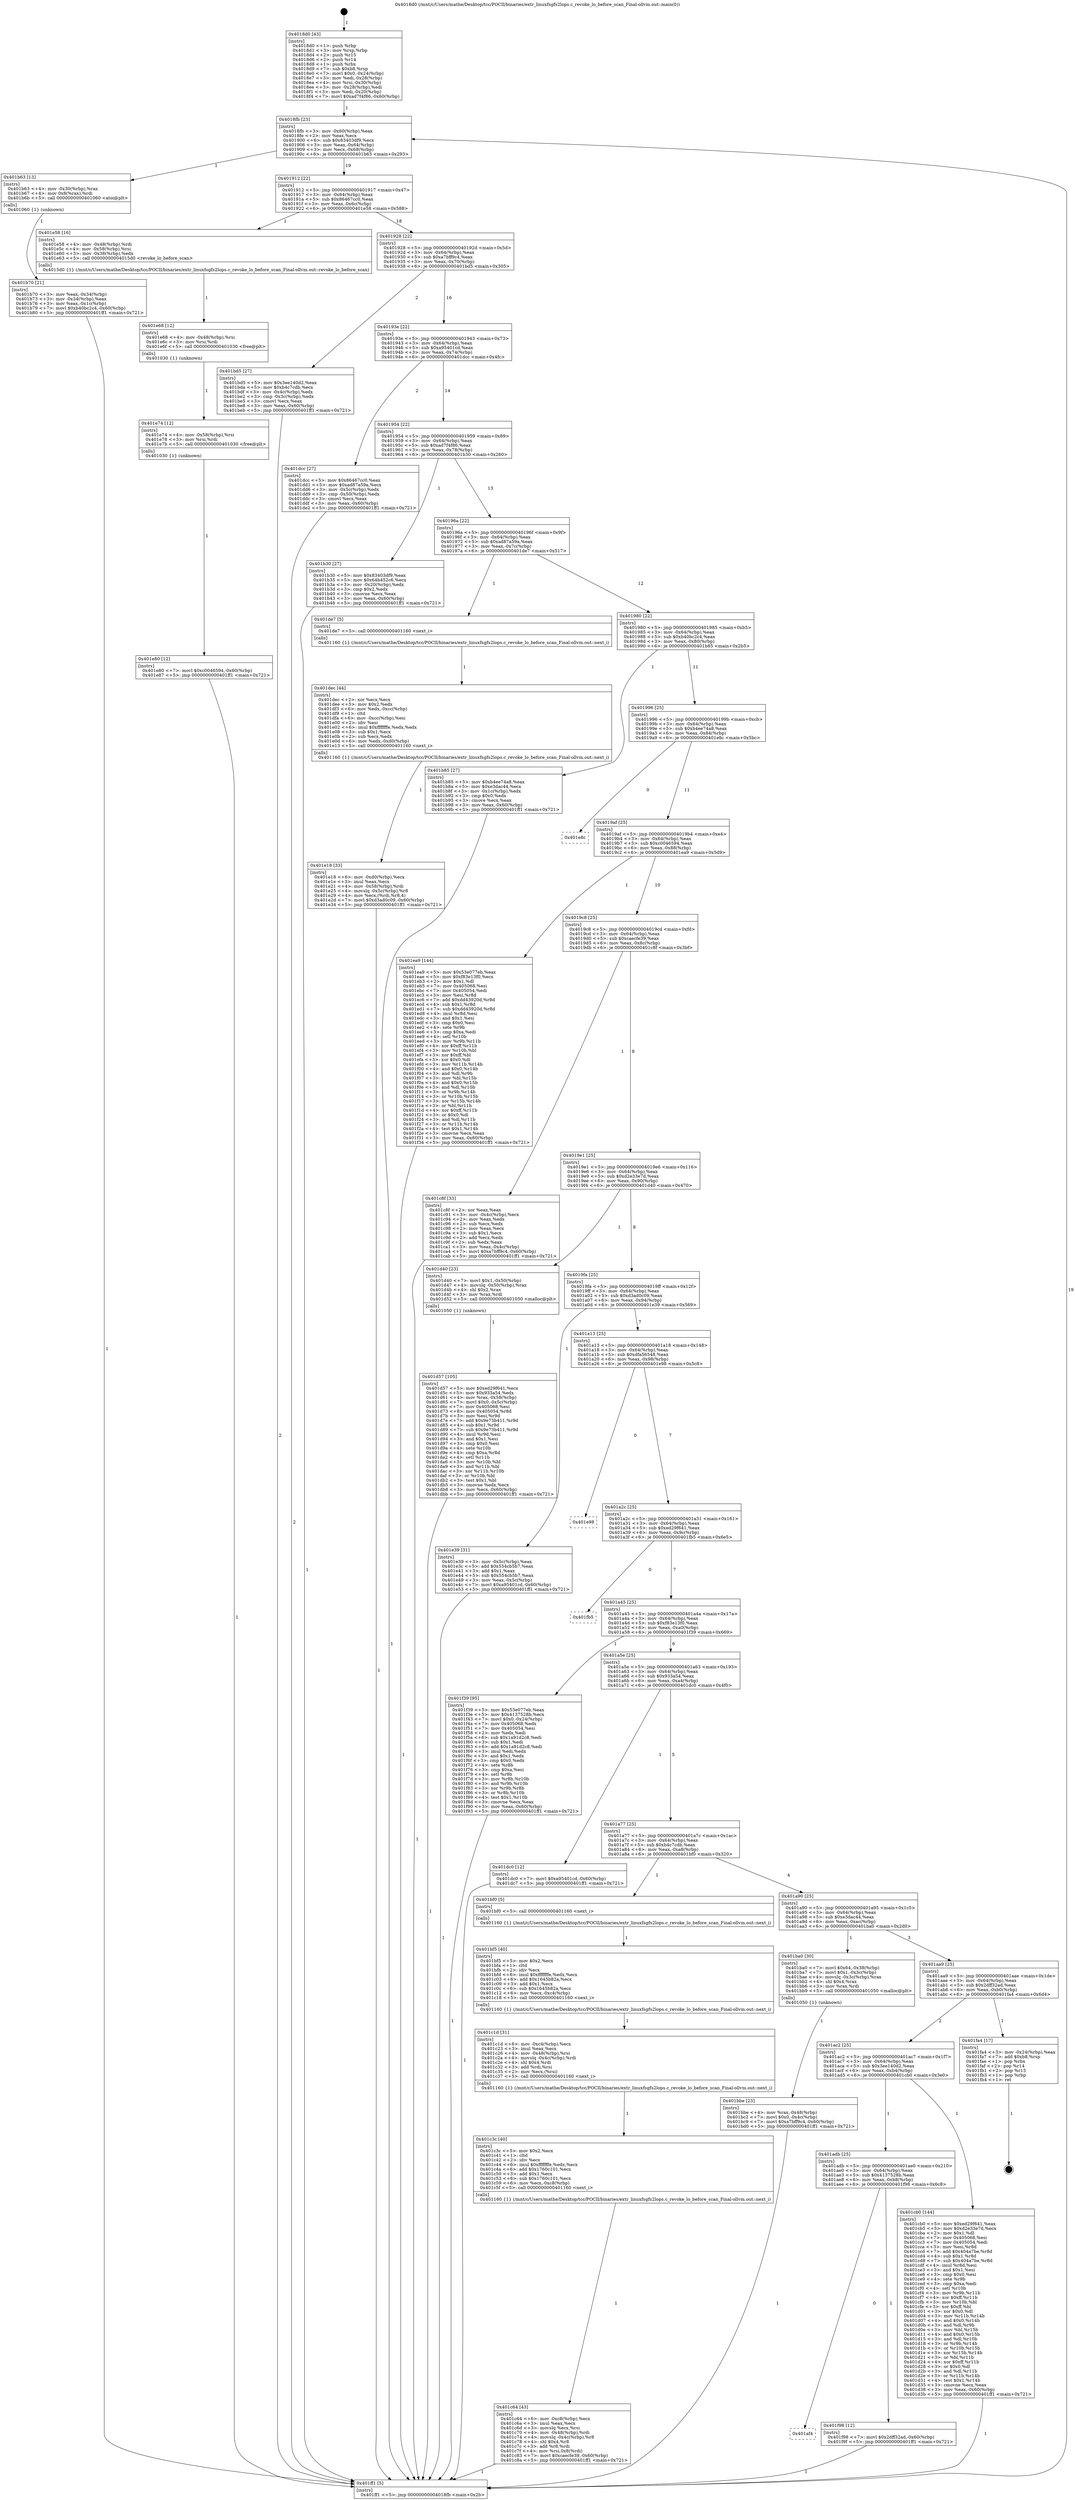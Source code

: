 digraph "0x4018d0" {
  label = "0x4018d0 (/mnt/c/Users/mathe/Desktop/tcc/POCII/binaries/extr_linuxfsgfs2lops.c_revoke_lo_before_scan_Final-ollvm.out::main(0))"
  labelloc = "t"
  node[shape=record]

  Entry [label="",width=0.3,height=0.3,shape=circle,fillcolor=black,style=filled]
  "0x4018fb" [label="{
     0x4018fb [23]\l
     | [instrs]\l
     &nbsp;&nbsp;0x4018fb \<+3\>: mov -0x60(%rbp),%eax\l
     &nbsp;&nbsp;0x4018fe \<+2\>: mov %eax,%ecx\l
     &nbsp;&nbsp;0x401900 \<+6\>: sub $0x83403df9,%ecx\l
     &nbsp;&nbsp;0x401906 \<+3\>: mov %eax,-0x64(%rbp)\l
     &nbsp;&nbsp;0x401909 \<+3\>: mov %ecx,-0x68(%rbp)\l
     &nbsp;&nbsp;0x40190c \<+6\>: je 0000000000401b63 \<main+0x293\>\l
  }"]
  "0x401b63" [label="{
     0x401b63 [13]\l
     | [instrs]\l
     &nbsp;&nbsp;0x401b63 \<+4\>: mov -0x30(%rbp),%rax\l
     &nbsp;&nbsp;0x401b67 \<+4\>: mov 0x8(%rax),%rdi\l
     &nbsp;&nbsp;0x401b6b \<+5\>: call 0000000000401060 \<atoi@plt\>\l
     | [calls]\l
     &nbsp;&nbsp;0x401060 \{1\} (unknown)\l
  }"]
  "0x401912" [label="{
     0x401912 [22]\l
     | [instrs]\l
     &nbsp;&nbsp;0x401912 \<+5\>: jmp 0000000000401917 \<main+0x47\>\l
     &nbsp;&nbsp;0x401917 \<+3\>: mov -0x64(%rbp),%eax\l
     &nbsp;&nbsp;0x40191a \<+5\>: sub $0x86467cc0,%eax\l
     &nbsp;&nbsp;0x40191f \<+3\>: mov %eax,-0x6c(%rbp)\l
     &nbsp;&nbsp;0x401922 \<+6\>: je 0000000000401e58 \<main+0x588\>\l
  }"]
  Exit [label="",width=0.3,height=0.3,shape=circle,fillcolor=black,style=filled,peripheries=2]
  "0x401e58" [label="{
     0x401e58 [16]\l
     | [instrs]\l
     &nbsp;&nbsp;0x401e58 \<+4\>: mov -0x48(%rbp),%rdi\l
     &nbsp;&nbsp;0x401e5c \<+4\>: mov -0x58(%rbp),%rsi\l
     &nbsp;&nbsp;0x401e60 \<+3\>: mov -0x38(%rbp),%edx\l
     &nbsp;&nbsp;0x401e63 \<+5\>: call 00000000004015d0 \<revoke_lo_before_scan\>\l
     | [calls]\l
     &nbsp;&nbsp;0x4015d0 \{1\} (/mnt/c/Users/mathe/Desktop/tcc/POCII/binaries/extr_linuxfsgfs2lops.c_revoke_lo_before_scan_Final-ollvm.out::revoke_lo_before_scan)\l
  }"]
  "0x401928" [label="{
     0x401928 [22]\l
     | [instrs]\l
     &nbsp;&nbsp;0x401928 \<+5\>: jmp 000000000040192d \<main+0x5d\>\l
     &nbsp;&nbsp;0x40192d \<+3\>: mov -0x64(%rbp),%eax\l
     &nbsp;&nbsp;0x401930 \<+5\>: sub $0xa7bff9c4,%eax\l
     &nbsp;&nbsp;0x401935 \<+3\>: mov %eax,-0x70(%rbp)\l
     &nbsp;&nbsp;0x401938 \<+6\>: je 0000000000401bd5 \<main+0x305\>\l
  }"]
  "0x401af4" [label="{
     0x401af4\l
  }", style=dashed]
  "0x401bd5" [label="{
     0x401bd5 [27]\l
     | [instrs]\l
     &nbsp;&nbsp;0x401bd5 \<+5\>: mov $0x3ee140d2,%eax\l
     &nbsp;&nbsp;0x401bda \<+5\>: mov $0xb4c7cdb,%ecx\l
     &nbsp;&nbsp;0x401bdf \<+3\>: mov -0x4c(%rbp),%edx\l
     &nbsp;&nbsp;0x401be2 \<+3\>: cmp -0x3c(%rbp),%edx\l
     &nbsp;&nbsp;0x401be5 \<+3\>: cmovl %ecx,%eax\l
     &nbsp;&nbsp;0x401be8 \<+3\>: mov %eax,-0x60(%rbp)\l
     &nbsp;&nbsp;0x401beb \<+5\>: jmp 0000000000401ff1 \<main+0x721\>\l
  }"]
  "0x40193e" [label="{
     0x40193e [22]\l
     | [instrs]\l
     &nbsp;&nbsp;0x40193e \<+5\>: jmp 0000000000401943 \<main+0x73\>\l
     &nbsp;&nbsp;0x401943 \<+3\>: mov -0x64(%rbp),%eax\l
     &nbsp;&nbsp;0x401946 \<+5\>: sub $0xa95401cd,%eax\l
     &nbsp;&nbsp;0x40194b \<+3\>: mov %eax,-0x74(%rbp)\l
     &nbsp;&nbsp;0x40194e \<+6\>: je 0000000000401dcc \<main+0x4fc\>\l
  }"]
  "0x401f98" [label="{
     0x401f98 [12]\l
     | [instrs]\l
     &nbsp;&nbsp;0x401f98 \<+7\>: movl $0x2dff32ad,-0x60(%rbp)\l
     &nbsp;&nbsp;0x401f9f \<+5\>: jmp 0000000000401ff1 \<main+0x721\>\l
  }"]
  "0x401dcc" [label="{
     0x401dcc [27]\l
     | [instrs]\l
     &nbsp;&nbsp;0x401dcc \<+5\>: mov $0x86467cc0,%eax\l
     &nbsp;&nbsp;0x401dd1 \<+5\>: mov $0xad87a59a,%ecx\l
     &nbsp;&nbsp;0x401dd6 \<+3\>: mov -0x5c(%rbp),%edx\l
     &nbsp;&nbsp;0x401dd9 \<+3\>: cmp -0x50(%rbp),%edx\l
     &nbsp;&nbsp;0x401ddc \<+3\>: cmovl %ecx,%eax\l
     &nbsp;&nbsp;0x401ddf \<+3\>: mov %eax,-0x60(%rbp)\l
     &nbsp;&nbsp;0x401de2 \<+5\>: jmp 0000000000401ff1 \<main+0x721\>\l
  }"]
  "0x401954" [label="{
     0x401954 [22]\l
     | [instrs]\l
     &nbsp;&nbsp;0x401954 \<+5\>: jmp 0000000000401959 \<main+0x89\>\l
     &nbsp;&nbsp;0x401959 \<+3\>: mov -0x64(%rbp),%eax\l
     &nbsp;&nbsp;0x40195c \<+5\>: sub $0xad7f4f86,%eax\l
     &nbsp;&nbsp;0x401961 \<+3\>: mov %eax,-0x78(%rbp)\l
     &nbsp;&nbsp;0x401964 \<+6\>: je 0000000000401b30 \<main+0x260\>\l
  }"]
  "0x401e80" [label="{
     0x401e80 [12]\l
     | [instrs]\l
     &nbsp;&nbsp;0x401e80 \<+7\>: movl $0xc0046594,-0x60(%rbp)\l
     &nbsp;&nbsp;0x401e87 \<+5\>: jmp 0000000000401ff1 \<main+0x721\>\l
  }"]
  "0x401b30" [label="{
     0x401b30 [27]\l
     | [instrs]\l
     &nbsp;&nbsp;0x401b30 \<+5\>: mov $0x83403df9,%eax\l
     &nbsp;&nbsp;0x401b35 \<+5\>: mov $0x64b452c6,%ecx\l
     &nbsp;&nbsp;0x401b3a \<+3\>: mov -0x20(%rbp),%edx\l
     &nbsp;&nbsp;0x401b3d \<+3\>: cmp $0x2,%edx\l
     &nbsp;&nbsp;0x401b40 \<+3\>: cmovne %ecx,%eax\l
     &nbsp;&nbsp;0x401b43 \<+3\>: mov %eax,-0x60(%rbp)\l
     &nbsp;&nbsp;0x401b46 \<+5\>: jmp 0000000000401ff1 \<main+0x721\>\l
  }"]
  "0x40196a" [label="{
     0x40196a [22]\l
     | [instrs]\l
     &nbsp;&nbsp;0x40196a \<+5\>: jmp 000000000040196f \<main+0x9f\>\l
     &nbsp;&nbsp;0x40196f \<+3\>: mov -0x64(%rbp),%eax\l
     &nbsp;&nbsp;0x401972 \<+5\>: sub $0xad87a59a,%eax\l
     &nbsp;&nbsp;0x401977 \<+3\>: mov %eax,-0x7c(%rbp)\l
     &nbsp;&nbsp;0x40197a \<+6\>: je 0000000000401de7 \<main+0x517\>\l
  }"]
  "0x401ff1" [label="{
     0x401ff1 [5]\l
     | [instrs]\l
     &nbsp;&nbsp;0x401ff1 \<+5\>: jmp 00000000004018fb \<main+0x2b\>\l
  }"]
  "0x4018d0" [label="{
     0x4018d0 [43]\l
     | [instrs]\l
     &nbsp;&nbsp;0x4018d0 \<+1\>: push %rbp\l
     &nbsp;&nbsp;0x4018d1 \<+3\>: mov %rsp,%rbp\l
     &nbsp;&nbsp;0x4018d4 \<+2\>: push %r15\l
     &nbsp;&nbsp;0x4018d6 \<+2\>: push %r14\l
     &nbsp;&nbsp;0x4018d8 \<+1\>: push %rbx\l
     &nbsp;&nbsp;0x4018d9 \<+7\>: sub $0xb8,%rsp\l
     &nbsp;&nbsp;0x4018e0 \<+7\>: movl $0x0,-0x24(%rbp)\l
     &nbsp;&nbsp;0x4018e7 \<+3\>: mov %edi,-0x28(%rbp)\l
     &nbsp;&nbsp;0x4018ea \<+4\>: mov %rsi,-0x30(%rbp)\l
     &nbsp;&nbsp;0x4018ee \<+3\>: mov -0x28(%rbp),%edi\l
     &nbsp;&nbsp;0x4018f1 \<+3\>: mov %edi,-0x20(%rbp)\l
     &nbsp;&nbsp;0x4018f4 \<+7\>: movl $0xad7f4f86,-0x60(%rbp)\l
  }"]
  "0x401b70" [label="{
     0x401b70 [21]\l
     | [instrs]\l
     &nbsp;&nbsp;0x401b70 \<+3\>: mov %eax,-0x34(%rbp)\l
     &nbsp;&nbsp;0x401b73 \<+3\>: mov -0x34(%rbp),%eax\l
     &nbsp;&nbsp;0x401b76 \<+3\>: mov %eax,-0x1c(%rbp)\l
     &nbsp;&nbsp;0x401b79 \<+7\>: movl $0xb40bc2c4,-0x60(%rbp)\l
     &nbsp;&nbsp;0x401b80 \<+5\>: jmp 0000000000401ff1 \<main+0x721\>\l
  }"]
  "0x401e74" [label="{
     0x401e74 [12]\l
     | [instrs]\l
     &nbsp;&nbsp;0x401e74 \<+4\>: mov -0x58(%rbp),%rsi\l
     &nbsp;&nbsp;0x401e78 \<+3\>: mov %rsi,%rdi\l
     &nbsp;&nbsp;0x401e7b \<+5\>: call 0000000000401030 \<free@plt\>\l
     | [calls]\l
     &nbsp;&nbsp;0x401030 \{1\} (unknown)\l
  }"]
  "0x401de7" [label="{
     0x401de7 [5]\l
     | [instrs]\l
     &nbsp;&nbsp;0x401de7 \<+5\>: call 0000000000401160 \<next_i\>\l
     | [calls]\l
     &nbsp;&nbsp;0x401160 \{1\} (/mnt/c/Users/mathe/Desktop/tcc/POCII/binaries/extr_linuxfsgfs2lops.c_revoke_lo_before_scan_Final-ollvm.out::next_i)\l
  }"]
  "0x401980" [label="{
     0x401980 [22]\l
     | [instrs]\l
     &nbsp;&nbsp;0x401980 \<+5\>: jmp 0000000000401985 \<main+0xb5\>\l
     &nbsp;&nbsp;0x401985 \<+3\>: mov -0x64(%rbp),%eax\l
     &nbsp;&nbsp;0x401988 \<+5\>: sub $0xb40bc2c4,%eax\l
     &nbsp;&nbsp;0x40198d \<+3\>: mov %eax,-0x80(%rbp)\l
     &nbsp;&nbsp;0x401990 \<+6\>: je 0000000000401b85 \<main+0x2b5\>\l
  }"]
  "0x401e68" [label="{
     0x401e68 [12]\l
     | [instrs]\l
     &nbsp;&nbsp;0x401e68 \<+4\>: mov -0x48(%rbp),%rsi\l
     &nbsp;&nbsp;0x401e6c \<+3\>: mov %rsi,%rdi\l
     &nbsp;&nbsp;0x401e6f \<+5\>: call 0000000000401030 \<free@plt\>\l
     | [calls]\l
     &nbsp;&nbsp;0x401030 \{1\} (unknown)\l
  }"]
  "0x401b85" [label="{
     0x401b85 [27]\l
     | [instrs]\l
     &nbsp;&nbsp;0x401b85 \<+5\>: mov $0xb4ee74a8,%eax\l
     &nbsp;&nbsp;0x401b8a \<+5\>: mov $0xe3dac44,%ecx\l
     &nbsp;&nbsp;0x401b8f \<+3\>: mov -0x1c(%rbp),%edx\l
     &nbsp;&nbsp;0x401b92 \<+3\>: cmp $0x0,%edx\l
     &nbsp;&nbsp;0x401b95 \<+3\>: cmove %ecx,%eax\l
     &nbsp;&nbsp;0x401b98 \<+3\>: mov %eax,-0x60(%rbp)\l
     &nbsp;&nbsp;0x401b9b \<+5\>: jmp 0000000000401ff1 \<main+0x721\>\l
  }"]
  "0x401996" [label="{
     0x401996 [25]\l
     | [instrs]\l
     &nbsp;&nbsp;0x401996 \<+5\>: jmp 000000000040199b \<main+0xcb\>\l
     &nbsp;&nbsp;0x40199b \<+3\>: mov -0x64(%rbp),%eax\l
     &nbsp;&nbsp;0x40199e \<+5\>: sub $0xb4ee74a8,%eax\l
     &nbsp;&nbsp;0x4019a3 \<+6\>: mov %eax,-0x84(%rbp)\l
     &nbsp;&nbsp;0x4019a9 \<+6\>: je 0000000000401e8c \<main+0x5bc\>\l
  }"]
  "0x401e18" [label="{
     0x401e18 [33]\l
     | [instrs]\l
     &nbsp;&nbsp;0x401e18 \<+6\>: mov -0xd0(%rbp),%ecx\l
     &nbsp;&nbsp;0x401e1e \<+3\>: imul %eax,%ecx\l
     &nbsp;&nbsp;0x401e21 \<+4\>: mov -0x58(%rbp),%rdi\l
     &nbsp;&nbsp;0x401e25 \<+4\>: movslq -0x5c(%rbp),%r8\l
     &nbsp;&nbsp;0x401e29 \<+4\>: mov %ecx,(%rdi,%r8,4)\l
     &nbsp;&nbsp;0x401e2d \<+7\>: movl $0xd3ad0c09,-0x60(%rbp)\l
     &nbsp;&nbsp;0x401e34 \<+5\>: jmp 0000000000401ff1 \<main+0x721\>\l
  }"]
  "0x401e8c" [label="{
     0x401e8c\l
  }", style=dashed]
  "0x4019af" [label="{
     0x4019af [25]\l
     | [instrs]\l
     &nbsp;&nbsp;0x4019af \<+5\>: jmp 00000000004019b4 \<main+0xe4\>\l
     &nbsp;&nbsp;0x4019b4 \<+3\>: mov -0x64(%rbp),%eax\l
     &nbsp;&nbsp;0x4019b7 \<+5\>: sub $0xc0046594,%eax\l
     &nbsp;&nbsp;0x4019bc \<+6\>: mov %eax,-0x88(%rbp)\l
     &nbsp;&nbsp;0x4019c2 \<+6\>: je 0000000000401ea9 \<main+0x5d9\>\l
  }"]
  "0x401dec" [label="{
     0x401dec [44]\l
     | [instrs]\l
     &nbsp;&nbsp;0x401dec \<+2\>: xor %ecx,%ecx\l
     &nbsp;&nbsp;0x401dee \<+5\>: mov $0x2,%edx\l
     &nbsp;&nbsp;0x401df3 \<+6\>: mov %edx,-0xcc(%rbp)\l
     &nbsp;&nbsp;0x401df9 \<+1\>: cltd\l
     &nbsp;&nbsp;0x401dfa \<+6\>: mov -0xcc(%rbp),%esi\l
     &nbsp;&nbsp;0x401e00 \<+2\>: idiv %esi\l
     &nbsp;&nbsp;0x401e02 \<+6\>: imul $0xfffffffe,%edx,%edx\l
     &nbsp;&nbsp;0x401e08 \<+3\>: sub $0x1,%ecx\l
     &nbsp;&nbsp;0x401e0b \<+2\>: sub %ecx,%edx\l
     &nbsp;&nbsp;0x401e0d \<+6\>: mov %edx,-0xd0(%rbp)\l
     &nbsp;&nbsp;0x401e13 \<+5\>: call 0000000000401160 \<next_i\>\l
     | [calls]\l
     &nbsp;&nbsp;0x401160 \{1\} (/mnt/c/Users/mathe/Desktop/tcc/POCII/binaries/extr_linuxfsgfs2lops.c_revoke_lo_before_scan_Final-ollvm.out::next_i)\l
  }"]
  "0x401ea9" [label="{
     0x401ea9 [144]\l
     | [instrs]\l
     &nbsp;&nbsp;0x401ea9 \<+5\>: mov $0x53e077eb,%eax\l
     &nbsp;&nbsp;0x401eae \<+5\>: mov $0xf83e13f0,%ecx\l
     &nbsp;&nbsp;0x401eb3 \<+2\>: mov $0x1,%dl\l
     &nbsp;&nbsp;0x401eb5 \<+7\>: mov 0x405068,%esi\l
     &nbsp;&nbsp;0x401ebc \<+7\>: mov 0x405054,%edi\l
     &nbsp;&nbsp;0x401ec3 \<+3\>: mov %esi,%r8d\l
     &nbsp;&nbsp;0x401ec6 \<+7\>: add $0xdd43920d,%r8d\l
     &nbsp;&nbsp;0x401ecd \<+4\>: sub $0x1,%r8d\l
     &nbsp;&nbsp;0x401ed1 \<+7\>: sub $0xdd43920d,%r8d\l
     &nbsp;&nbsp;0x401ed8 \<+4\>: imul %r8d,%esi\l
     &nbsp;&nbsp;0x401edc \<+3\>: and $0x1,%esi\l
     &nbsp;&nbsp;0x401edf \<+3\>: cmp $0x0,%esi\l
     &nbsp;&nbsp;0x401ee2 \<+4\>: sete %r9b\l
     &nbsp;&nbsp;0x401ee6 \<+3\>: cmp $0xa,%edi\l
     &nbsp;&nbsp;0x401ee9 \<+4\>: setl %r10b\l
     &nbsp;&nbsp;0x401eed \<+3\>: mov %r9b,%r11b\l
     &nbsp;&nbsp;0x401ef0 \<+4\>: xor $0xff,%r11b\l
     &nbsp;&nbsp;0x401ef4 \<+3\>: mov %r10b,%bl\l
     &nbsp;&nbsp;0x401ef7 \<+3\>: xor $0xff,%bl\l
     &nbsp;&nbsp;0x401efa \<+3\>: xor $0x0,%dl\l
     &nbsp;&nbsp;0x401efd \<+3\>: mov %r11b,%r14b\l
     &nbsp;&nbsp;0x401f00 \<+4\>: and $0x0,%r14b\l
     &nbsp;&nbsp;0x401f04 \<+3\>: and %dl,%r9b\l
     &nbsp;&nbsp;0x401f07 \<+3\>: mov %bl,%r15b\l
     &nbsp;&nbsp;0x401f0a \<+4\>: and $0x0,%r15b\l
     &nbsp;&nbsp;0x401f0e \<+3\>: and %dl,%r10b\l
     &nbsp;&nbsp;0x401f11 \<+3\>: or %r9b,%r14b\l
     &nbsp;&nbsp;0x401f14 \<+3\>: or %r10b,%r15b\l
     &nbsp;&nbsp;0x401f17 \<+3\>: xor %r15b,%r14b\l
     &nbsp;&nbsp;0x401f1a \<+3\>: or %bl,%r11b\l
     &nbsp;&nbsp;0x401f1d \<+4\>: xor $0xff,%r11b\l
     &nbsp;&nbsp;0x401f21 \<+3\>: or $0x0,%dl\l
     &nbsp;&nbsp;0x401f24 \<+3\>: and %dl,%r11b\l
     &nbsp;&nbsp;0x401f27 \<+3\>: or %r11b,%r14b\l
     &nbsp;&nbsp;0x401f2a \<+4\>: test $0x1,%r14b\l
     &nbsp;&nbsp;0x401f2e \<+3\>: cmovne %ecx,%eax\l
     &nbsp;&nbsp;0x401f31 \<+3\>: mov %eax,-0x60(%rbp)\l
     &nbsp;&nbsp;0x401f34 \<+5\>: jmp 0000000000401ff1 \<main+0x721\>\l
  }"]
  "0x4019c8" [label="{
     0x4019c8 [25]\l
     | [instrs]\l
     &nbsp;&nbsp;0x4019c8 \<+5\>: jmp 00000000004019cd \<main+0xfd\>\l
     &nbsp;&nbsp;0x4019cd \<+3\>: mov -0x64(%rbp),%eax\l
     &nbsp;&nbsp;0x4019d0 \<+5\>: sub $0xcaecfe39,%eax\l
     &nbsp;&nbsp;0x4019d5 \<+6\>: mov %eax,-0x8c(%rbp)\l
     &nbsp;&nbsp;0x4019db \<+6\>: je 0000000000401c8f \<main+0x3bf\>\l
  }"]
  "0x401d57" [label="{
     0x401d57 [105]\l
     | [instrs]\l
     &nbsp;&nbsp;0x401d57 \<+5\>: mov $0xed29f641,%ecx\l
     &nbsp;&nbsp;0x401d5c \<+5\>: mov $0x933a54,%edx\l
     &nbsp;&nbsp;0x401d61 \<+4\>: mov %rax,-0x58(%rbp)\l
     &nbsp;&nbsp;0x401d65 \<+7\>: movl $0x0,-0x5c(%rbp)\l
     &nbsp;&nbsp;0x401d6c \<+7\>: mov 0x405068,%esi\l
     &nbsp;&nbsp;0x401d73 \<+8\>: mov 0x405054,%r8d\l
     &nbsp;&nbsp;0x401d7b \<+3\>: mov %esi,%r9d\l
     &nbsp;&nbsp;0x401d7e \<+7\>: add $0x9e73b411,%r9d\l
     &nbsp;&nbsp;0x401d85 \<+4\>: sub $0x1,%r9d\l
     &nbsp;&nbsp;0x401d89 \<+7\>: sub $0x9e73b411,%r9d\l
     &nbsp;&nbsp;0x401d90 \<+4\>: imul %r9d,%esi\l
     &nbsp;&nbsp;0x401d94 \<+3\>: and $0x1,%esi\l
     &nbsp;&nbsp;0x401d97 \<+3\>: cmp $0x0,%esi\l
     &nbsp;&nbsp;0x401d9a \<+4\>: sete %r10b\l
     &nbsp;&nbsp;0x401d9e \<+4\>: cmp $0xa,%r8d\l
     &nbsp;&nbsp;0x401da2 \<+4\>: setl %r11b\l
     &nbsp;&nbsp;0x401da6 \<+3\>: mov %r10b,%bl\l
     &nbsp;&nbsp;0x401da9 \<+3\>: and %r11b,%bl\l
     &nbsp;&nbsp;0x401dac \<+3\>: xor %r11b,%r10b\l
     &nbsp;&nbsp;0x401daf \<+3\>: or %r10b,%bl\l
     &nbsp;&nbsp;0x401db2 \<+3\>: test $0x1,%bl\l
     &nbsp;&nbsp;0x401db5 \<+3\>: cmovne %edx,%ecx\l
     &nbsp;&nbsp;0x401db8 \<+3\>: mov %ecx,-0x60(%rbp)\l
     &nbsp;&nbsp;0x401dbb \<+5\>: jmp 0000000000401ff1 \<main+0x721\>\l
  }"]
  "0x401c8f" [label="{
     0x401c8f [33]\l
     | [instrs]\l
     &nbsp;&nbsp;0x401c8f \<+2\>: xor %eax,%eax\l
     &nbsp;&nbsp;0x401c91 \<+3\>: mov -0x4c(%rbp),%ecx\l
     &nbsp;&nbsp;0x401c94 \<+2\>: mov %eax,%edx\l
     &nbsp;&nbsp;0x401c96 \<+2\>: sub %ecx,%edx\l
     &nbsp;&nbsp;0x401c98 \<+2\>: mov %eax,%ecx\l
     &nbsp;&nbsp;0x401c9a \<+3\>: sub $0x1,%ecx\l
     &nbsp;&nbsp;0x401c9d \<+2\>: add %ecx,%edx\l
     &nbsp;&nbsp;0x401c9f \<+2\>: sub %edx,%eax\l
     &nbsp;&nbsp;0x401ca1 \<+3\>: mov %eax,-0x4c(%rbp)\l
     &nbsp;&nbsp;0x401ca4 \<+7\>: movl $0xa7bff9c4,-0x60(%rbp)\l
     &nbsp;&nbsp;0x401cab \<+5\>: jmp 0000000000401ff1 \<main+0x721\>\l
  }"]
  "0x4019e1" [label="{
     0x4019e1 [25]\l
     | [instrs]\l
     &nbsp;&nbsp;0x4019e1 \<+5\>: jmp 00000000004019e6 \<main+0x116\>\l
     &nbsp;&nbsp;0x4019e6 \<+3\>: mov -0x64(%rbp),%eax\l
     &nbsp;&nbsp;0x4019e9 \<+5\>: sub $0xd2e33e7d,%eax\l
     &nbsp;&nbsp;0x4019ee \<+6\>: mov %eax,-0x90(%rbp)\l
     &nbsp;&nbsp;0x4019f4 \<+6\>: je 0000000000401d40 \<main+0x470\>\l
  }"]
  "0x401adb" [label="{
     0x401adb [25]\l
     | [instrs]\l
     &nbsp;&nbsp;0x401adb \<+5\>: jmp 0000000000401ae0 \<main+0x210\>\l
     &nbsp;&nbsp;0x401ae0 \<+3\>: mov -0x64(%rbp),%eax\l
     &nbsp;&nbsp;0x401ae3 \<+5\>: sub $0x4137528b,%eax\l
     &nbsp;&nbsp;0x401ae8 \<+6\>: mov %eax,-0xb8(%rbp)\l
     &nbsp;&nbsp;0x401aee \<+6\>: je 0000000000401f98 \<main+0x6c8\>\l
  }"]
  "0x401d40" [label="{
     0x401d40 [23]\l
     | [instrs]\l
     &nbsp;&nbsp;0x401d40 \<+7\>: movl $0x1,-0x50(%rbp)\l
     &nbsp;&nbsp;0x401d47 \<+4\>: movslq -0x50(%rbp),%rax\l
     &nbsp;&nbsp;0x401d4b \<+4\>: shl $0x2,%rax\l
     &nbsp;&nbsp;0x401d4f \<+3\>: mov %rax,%rdi\l
     &nbsp;&nbsp;0x401d52 \<+5\>: call 0000000000401050 \<malloc@plt\>\l
     | [calls]\l
     &nbsp;&nbsp;0x401050 \{1\} (unknown)\l
  }"]
  "0x4019fa" [label="{
     0x4019fa [25]\l
     | [instrs]\l
     &nbsp;&nbsp;0x4019fa \<+5\>: jmp 00000000004019ff \<main+0x12f\>\l
     &nbsp;&nbsp;0x4019ff \<+3\>: mov -0x64(%rbp),%eax\l
     &nbsp;&nbsp;0x401a02 \<+5\>: sub $0xd3ad0c09,%eax\l
     &nbsp;&nbsp;0x401a07 \<+6\>: mov %eax,-0x94(%rbp)\l
     &nbsp;&nbsp;0x401a0d \<+6\>: je 0000000000401e39 \<main+0x569\>\l
  }"]
  "0x401cb0" [label="{
     0x401cb0 [144]\l
     | [instrs]\l
     &nbsp;&nbsp;0x401cb0 \<+5\>: mov $0xed29f641,%eax\l
     &nbsp;&nbsp;0x401cb5 \<+5\>: mov $0xd2e33e7d,%ecx\l
     &nbsp;&nbsp;0x401cba \<+2\>: mov $0x1,%dl\l
     &nbsp;&nbsp;0x401cbc \<+7\>: mov 0x405068,%esi\l
     &nbsp;&nbsp;0x401cc3 \<+7\>: mov 0x405054,%edi\l
     &nbsp;&nbsp;0x401cca \<+3\>: mov %esi,%r8d\l
     &nbsp;&nbsp;0x401ccd \<+7\>: add $0x404a7be,%r8d\l
     &nbsp;&nbsp;0x401cd4 \<+4\>: sub $0x1,%r8d\l
     &nbsp;&nbsp;0x401cd8 \<+7\>: sub $0x404a7be,%r8d\l
     &nbsp;&nbsp;0x401cdf \<+4\>: imul %r8d,%esi\l
     &nbsp;&nbsp;0x401ce3 \<+3\>: and $0x1,%esi\l
     &nbsp;&nbsp;0x401ce6 \<+3\>: cmp $0x0,%esi\l
     &nbsp;&nbsp;0x401ce9 \<+4\>: sete %r9b\l
     &nbsp;&nbsp;0x401ced \<+3\>: cmp $0xa,%edi\l
     &nbsp;&nbsp;0x401cf0 \<+4\>: setl %r10b\l
     &nbsp;&nbsp;0x401cf4 \<+3\>: mov %r9b,%r11b\l
     &nbsp;&nbsp;0x401cf7 \<+4\>: xor $0xff,%r11b\l
     &nbsp;&nbsp;0x401cfb \<+3\>: mov %r10b,%bl\l
     &nbsp;&nbsp;0x401cfe \<+3\>: xor $0xff,%bl\l
     &nbsp;&nbsp;0x401d01 \<+3\>: xor $0x0,%dl\l
     &nbsp;&nbsp;0x401d04 \<+3\>: mov %r11b,%r14b\l
     &nbsp;&nbsp;0x401d07 \<+4\>: and $0x0,%r14b\l
     &nbsp;&nbsp;0x401d0b \<+3\>: and %dl,%r9b\l
     &nbsp;&nbsp;0x401d0e \<+3\>: mov %bl,%r15b\l
     &nbsp;&nbsp;0x401d11 \<+4\>: and $0x0,%r15b\l
     &nbsp;&nbsp;0x401d15 \<+3\>: and %dl,%r10b\l
     &nbsp;&nbsp;0x401d18 \<+3\>: or %r9b,%r14b\l
     &nbsp;&nbsp;0x401d1b \<+3\>: or %r10b,%r15b\l
     &nbsp;&nbsp;0x401d1e \<+3\>: xor %r15b,%r14b\l
     &nbsp;&nbsp;0x401d21 \<+3\>: or %bl,%r11b\l
     &nbsp;&nbsp;0x401d24 \<+4\>: xor $0xff,%r11b\l
     &nbsp;&nbsp;0x401d28 \<+3\>: or $0x0,%dl\l
     &nbsp;&nbsp;0x401d2b \<+3\>: and %dl,%r11b\l
     &nbsp;&nbsp;0x401d2e \<+3\>: or %r11b,%r14b\l
     &nbsp;&nbsp;0x401d31 \<+4\>: test $0x1,%r14b\l
     &nbsp;&nbsp;0x401d35 \<+3\>: cmovne %ecx,%eax\l
     &nbsp;&nbsp;0x401d38 \<+3\>: mov %eax,-0x60(%rbp)\l
     &nbsp;&nbsp;0x401d3b \<+5\>: jmp 0000000000401ff1 \<main+0x721\>\l
  }"]
  "0x401e39" [label="{
     0x401e39 [31]\l
     | [instrs]\l
     &nbsp;&nbsp;0x401e39 \<+3\>: mov -0x5c(%rbp),%eax\l
     &nbsp;&nbsp;0x401e3c \<+5\>: add $0x554cb5b7,%eax\l
     &nbsp;&nbsp;0x401e41 \<+3\>: add $0x1,%eax\l
     &nbsp;&nbsp;0x401e44 \<+5\>: sub $0x554cb5b7,%eax\l
     &nbsp;&nbsp;0x401e49 \<+3\>: mov %eax,-0x5c(%rbp)\l
     &nbsp;&nbsp;0x401e4c \<+7\>: movl $0xa95401cd,-0x60(%rbp)\l
     &nbsp;&nbsp;0x401e53 \<+5\>: jmp 0000000000401ff1 \<main+0x721\>\l
  }"]
  "0x401a13" [label="{
     0x401a13 [25]\l
     | [instrs]\l
     &nbsp;&nbsp;0x401a13 \<+5\>: jmp 0000000000401a18 \<main+0x148\>\l
     &nbsp;&nbsp;0x401a18 \<+3\>: mov -0x64(%rbp),%eax\l
     &nbsp;&nbsp;0x401a1b \<+5\>: sub $0xdfa56548,%eax\l
     &nbsp;&nbsp;0x401a20 \<+6\>: mov %eax,-0x98(%rbp)\l
     &nbsp;&nbsp;0x401a26 \<+6\>: je 0000000000401e98 \<main+0x5c8\>\l
  }"]
  "0x401ac2" [label="{
     0x401ac2 [25]\l
     | [instrs]\l
     &nbsp;&nbsp;0x401ac2 \<+5\>: jmp 0000000000401ac7 \<main+0x1f7\>\l
     &nbsp;&nbsp;0x401ac7 \<+3\>: mov -0x64(%rbp),%eax\l
     &nbsp;&nbsp;0x401aca \<+5\>: sub $0x3ee140d2,%eax\l
     &nbsp;&nbsp;0x401acf \<+6\>: mov %eax,-0xb4(%rbp)\l
     &nbsp;&nbsp;0x401ad5 \<+6\>: je 0000000000401cb0 \<main+0x3e0\>\l
  }"]
  "0x401e98" [label="{
     0x401e98\l
  }", style=dashed]
  "0x401a2c" [label="{
     0x401a2c [25]\l
     | [instrs]\l
     &nbsp;&nbsp;0x401a2c \<+5\>: jmp 0000000000401a31 \<main+0x161\>\l
     &nbsp;&nbsp;0x401a31 \<+3\>: mov -0x64(%rbp),%eax\l
     &nbsp;&nbsp;0x401a34 \<+5\>: sub $0xed29f641,%eax\l
     &nbsp;&nbsp;0x401a39 \<+6\>: mov %eax,-0x9c(%rbp)\l
     &nbsp;&nbsp;0x401a3f \<+6\>: je 0000000000401fb5 \<main+0x6e5\>\l
  }"]
  "0x401fa4" [label="{
     0x401fa4 [17]\l
     | [instrs]\l
     &nbsp;&nbsp;0x401fa4 \<+3\>: mov -0x24(%rbp),%eax\l
     &nbsp;&nbsp;0x401fa7 \<+7\>: add $0xb8,%rsp\l
     &nbsp;&nbsp;0x401fae \<+1\>: pop %rbx\l
     &nbsp;&nbsp;0x401faf \<+2\>: pop %r14\l
     &nbsp;&nbsp;0x401fb1 \<+2\>: pop %r15\l
     &nbsp;&nbsp;0x401fb3 \<+1\>: pop %rbp\l
     &nbsp;&nbsp;0x401fb4 \<+1\>: ret\l
  }"]
  "0x401fb5" [label="{
     0x401fb5\l
  }", style=dashed]
  "0x401a45" [label="{
     0x401a45 [25]\l
     | [instrs]\l
     &nbsp;&nbsp;0x401a45 \<+5\>: jmp 0000000000401a4a \<main+0x17a\>\l
     &nbsp;&nbsp;0x401a4a \<+3\>: mov -0x64(%rbp),%eax\l
     &nbsp;&nbsp;0x401a4d \<+5\>: sub $0xf83e13f0,%eax\l
     &nbsp;&nbsp;0x401a52 \<+6\>: mov %eax,-0xa0(%rbp)\l
     &nbsp;&nbsp;0x401a58 \<+6\>: je 0000000000401f39 \<main+0x669\>\l
  }"]
  "0x401c64" [label="{
     0x401c64 [43]\l
     | [instrs]\l
     &nbsp;&nbsp;0x401c64 \<+6\>: mov -0xc8(%rbp),%ecx\l
     &nbsp;&nbsp;0x401c6a \<+3\>: imul %eax,%ecx\l
     &nbsp;&nbsp;0x401c6d \<+3\>: movslq %ecx,%rsi\l
     &nbsp;&nbsp;0x401c70 \<+4\>: mov -0x48(%rbp),%rdi\l
     &nbsp;&nbsp;0x401c74 \<+4\>: movslq -0x4c(%rbp),%r8\l
     &nbsp;&nbsp;0x401c78 \<+4\>: shl $0x4,%r8\l
     &nbsp;&nbsp;0x401c7c \<+3\>: add %r8,%rdi\l
     &nbsp;&nbsp;0x401c7f \<+4\>: mov %rsi,0x8(%rdi)\l
     &nbsp;&nbsp;0x401c83 \<+7\>: movl $0xcaecfe39,-0x60(%rbp)\l
     &nbsp;&nbsp;0x401c8a \<+5\>: jmp 0000000000401ff1 \<main+0x721\>\l
  }"]
  "0x401f39" [label="{
     0x401f39 [95]\l
     | [instrs]\l
     &nbsp;&nbsp;0x401f39 \<+5\>: mov $0x53e077eb,%eax\l
     &nbsp;&nbsp;0x401f3e \<+5\>: mov $0x4137528b,%ecx\l
     &nbsp;&nbsp;0x401f43 \<+7\>: movl $0x0,-0x24(%rbp)\l
     &nbsp;&nbsp;0x401f4a \<+7\>: mov 0x405068,%edx\l
     &nbsp;&nbsp;0x401f51 \<+7\>: mov 0x405054,%esi\l
     &nbsp;&nbsp;0x401f58 \<+2\>: mov %edx,%edi\l
     &nbsp;&nbsp;0x401f5a \<+6\>: sub $0x1a91d2c8,%edi\l
     &nbsp;&nbsp;0x401f60 \<+3\>: sub $0x1,%edi\l
     &nbsp;&nbsp;0x401f63 \<+6\>: add $0x1a91d2c8,%edi\l
     &nbsp;&nbsp;0x401f69 \<+3\>: imul %edi,%edx\l
     &nbsp;&nbsp;0x401f6c \<+3\>: and $0x1,%edx\l
     &nbsp;&nbsp;0x401f6f \<+3\>: cmp $0x0,%edx\l
     &nbsp;&nbsp;0x401f72 \<+4\>: sete %r8b\l
     &nbsp;&nbsp;0x401f76 \<+3\>: cmp $0xa,%esi\l
     &nbsp;&nbsp;0x401f79 \<+4\>: setl %r9b\l
     &nbsp;&nbsp;0x401f7d \<+3\>: mov %r8b,%r10b\l
     &nbsp;&nbsp;0x401f80 \<+3\>: and %r9b,%r10b\l
     &nbsp;&nbsp;0x401f83 \<+3\>: xor %r9b,%r8b\l
     &nbsp;&nbsp;0x401f86 \<+3\>: or %r8b,%r10b\l
     &nbsp;&nbsp;0x401f89 \<+4\>: test $0x1,%r10b\l
     &nbsp;&nbsp;0x401f8d \<+3\>: cmovne %ecx,%eax\l
     &nbsp;&nbsp;0x401f90 \<+3\>: mov %eax,-0x60(%rbp)\l
     &nbsp;&nbsp;0x401f93 \<+5\>: jmp 0000000000401ff1 \<main+0x721\>\l
  }"]
  "0x401a5e" [label="{
     0x401a5e [25]\l
     | [instrs]\l
     &nbsp;&nbsp;0x401a5e \<+5\>: jmp 0000000000401a63 \<main+0x193\>\l
     &nbsp;&nbsp;0x401a63 \<+3\>: mov -0x64(%rbp),%eax\l
     &nbsp;&nbsp;0x401a66 \<+5\>: sub $0x933a54,%eax\l
     &nbsp;&nbsp;0x401a6b \<+6\>: mov %eax,-0xa4(%rbp)\l
     &nbsp;&nbsp;0x401a71 \<+6\>: je 0000000000401dc0 \<main+0x4f0\>\l
  }"]
  "0x401c3c" [label="{
     0x401c3c [40]\l
     | [instrs]\l
     &nbsp;&nbsp;0x401c3c \<+5\>: mov $0x2,%ecx\l
     &nbsp;&nbsp;0x401c41 \<+1\>: cltd\l
     &nbsp;&nbsp;0x401c42 \<+2\>: idiv %ecx\l
     &nbsp;&nbsp;0x401c44 \<+6\>: imul $0xfffffffe,%edx,%ecx\l
     &nbsp;&nbsp;0x401c4a \<+6\>: add $0x1760c101,%ecx\l
     &nbsp;&nbsp;0x401c50 \<+3\>: add $0x1,%ecx\l
     &nbsp;&nbsp;0x401c53 \<+6\>: sub $0x1760c101,%ecx\l
     &nbsp;&nbsp;0x401c59 \<+6\>: mov %ecx,-0xc8(%rbp)\l
     &nbsp;&nbsp;0x401c5f \<+5\>: call 0000000000401160 \<next_i\>\l
     | [calls]\l
     &nbsp;&nbsp;0x401160 \{1\} (/mnt/c/Users/mathe/Desktop/tcc/POCII/binaries/extr_linuxfsgfs2lops.c_revoke_lo_before_scan_Final-ollvm.out::next_i)\l
  }"]
  "0x401dc0" [label="{
     0x401dc0 [12]\l
     | [instrs]\l
     &nbsp;&nbsp;0x401dc0 \<+7\>: movl $0xa95401cd,-0x60(%rbp)\l
     &nbsp;&nbsp;0x401dc7 \<+5\>: jmp 0000000000401ff1 \<main+0x721\>\l
  }"]
  "0x401a77" [label="{
     0x401a77 [25]\l
     | [instrs]\l
     &nbsp;&nbsp;0x401a77 \<+5\>: jmp 0000000000401a7c \<main+0x1ac\>\l
     &nbsp;&nbsp;0x401a7c \<+3\>: mov -0x64(%rbp),%eax\l
     &nbsp;&nbsp;0x401a7f \<+5\>: sub $0xb4c7cdb,%eax\l
     &nbsp;&nbsp;0x401a84 \<+6\>: mov %eax,-0xa8(%rbp)\l
     &nbsp;&nbsp;0x401a8a \<+6\>: je 0000000000401bf0 \<main+0x320\>\l
  }"]
  "0x401c1d" [label="{
     0x401c1d [31]\l
     | [instrs]\l
     &nbsp;&nbsp;0x401c1d \<+6\>: mov -0xc4(%rbp),%ecx\l
     &nbsp;&nbsp;0x401c23 \<+3\>: imul %eax,%ecx\l
     &nbsp;&nbsp;0x401c26 \<+4\>: mov -0x48(%rbp),%rsi\l
     &nbsp;&nbsp;0x401c2a \<+4\>: movslq -0x4c(%rbp),%rdi\l
     &nbsp;&nbsp;0x401c2e \<+4\>: shl $0x4,%rdi\l
     &nbsp;&nbsp;0x401c32 \<+3\>: add %rdi,%rsi\l
     &nbsp;&nbsp;0x401c35 \<+2\>: mov %ecx,(%rsi)\l
     &nbsp;&nbsp;0x401c37 \<+5\>: call 0000000000401160 \<next_i\>\l
     | [calls]\l
     &nbsp;&nbsp;0x401160 \{1\} (/mnt/c/Users/mathe/Desktop/tcc/POCII/binaries/extr_linuxfsgfs2lops.c_revoke_lo_before_scan_Final-ollvm.out::next_i)\l
  }"]
  "0x401bf0" [label="{
     0x401bf0 [5]\l
     | [instrs]\l
     &nbsp;&nbsp;0x401bf0 \<+5\>: call 0000000000401160 \<next_i\>\l
     | [calls]\l
     &nbsp;&nbsp;0x401160 \{1\} (/mnt/c/Users/mathe/Desktop/tcc/POCII/binaries/extr_linuxfsgfs2lops.c_revoke_lo_before_scan_Final-ollvm.out::next_i)\l
  }"]
  "0x401a90" [label="{
     0x401a90 [25]\l
     | [instrs]\l
     &nbsp;&nbsp;0x401a90 \<+5\>: jmp 0000000000401a95 \<main+0x1c5\>\l
     &nbsp;&nbsp;0x401a95 \<+3\>: mov -0x64(%rbp),%eax\l
     &nbsp;&nbsp;0x401a98 \<+5\>: sub $0xe3dac44,%eax\l
     &nbsp;&nbsp;0x401a9d \<+6\>: mov %eax,-0xac(%rbp)\l
     &nbsp;&nbsp;0x401aa3 \<+6\>: je 0000000000401ba0 \<main+0x2d0\>\l
  }"]
  "0x401bf5" [label="{
     0x401bf5 [40]\l
     | [instrs]\l
     &nbsp;&nbsp;0x401bf5 \<+5\>: mov $0x2,%ecx\l
     &nbsp;&nbsp;0x401bfa \<+1\>: cltd\l
     &nbsp;&nbsp;0x401bfb \<+2\>: idiv %ecx\l
     &nbsp;&nbsp;0x401bfd \<+6\>: imul $0xfffffffe,%edx,%ecx\l
     &nbsp;&nbsp;0x401c03 \<+6\>: add $0x1645b82a,%ecx\l
     &nbsp;&nbsp;0x401c09 \<+3\>: add $0x1,%ecx\l
     &nbsp;&nbsp;0x401c0c \<+6\>: sub $0x1645b82a,%ecx\l
     &nbsp;&nbsp;0x401c12 \<+6\>: mov %ecx,-0xc4(%rbp)\l
     &nbsp;&nbsp;0x401c18 \<+5\>: call 0000000000401160 \<next_i\>\l
     | [calls]\l
     &nbsp;&nbsp;0x401160 \{1\} (/mnt/c/Users/mathe/Desktop/tcc/POCII/binaries/extr_linuxfsgfs2lops.c_revoke_lo_before_scan_Final-ollvm.out::next_i)\l
  }"]
  "0x401ba0" [label="{
     0x401ba0 [30]\l
     | [instrs]\l
     &nbsp;&nbsp;0x401ba0 \<+7\>: movl $0x64,-0x38(%rbp)\l
     &nbsp;&nbsp;0x401ba7 \<+7\>: movl $0x1,-0x3c(%rbp)\l
     &nbsp;&nbsp;0x401bae \<+4\>: movslq -0x3c(%rbp),%rax\l
     &nbsp;&nbsp;0x401bb2 \<+4\>: shl $0x4,%rax\l
     &nbsp;&nbsp;0x401bb6 \<+3\>: mov %rax,%rdi\l
     &nbsp;&nbsp;0x401bb9 \<+5\>: call 0000000000401050 \<malloc@plt\>\l
     | [calls]\l
     &nbsp;&nbsp;0x401050 \{1\} (unknown)\l
  }"]
  "0x401aa9" [label="{
     0x401aa9 [25]\l
     | [instrs]\l
     &nbsp;&nbsp;0x401aa9 \<+5\>: jmp 0000000000401aae \<main+0x1de\>\l
     &nbsp;&nbsp;0x401aae \<+3\>: mov -0x64(%rbp),%eax\l
     &nbsp;&nbsp;0x401ab1 \<+5\>: sub $0x2dff32ad,%eax\l
     &nbsp;&nbsp;0x401ab6 \<+6\>: mov %eax,-0xb0(%rbp)\l
     &nbsp;&nbsp;0x401abc \<+6\>: je 0000000000401fa4 \<main+0x6d4\>\l
  }"]
  "0x401bbe" [label="{
     0x401bbe [23]\l
     | [instrs]\l
     &nbsp;&nbsp;0x401bbe \<+4\>: mov %rax,-0x48(%rbp)\l
     &nbsp;&nbsp;0x401bc2 \<+7\>: movl $0x0,-0x4c(%rbp)\l
     &nbsp;&nbsp;0x401bc9 \<+7\>: movl $0xa7bff9c4,-0x60(%rbp)\l
     &nbsp;&nbsp;0x401bd0 \<+5\>: jmp 0000000000401ff1 \<main+0x721\>\l
  }"]
  Entry -> "0x4018d0" [label=" 1"]
  "0x4018fb" -> "0x401b63" [label=" 1"]
  "0x4018fb" -> "0x401912" [label=" 19"]
  "0x401fa4" -> Exit [label=" 1"]
  "0x401912" -> "0x401e58" [label=" 1"]
  "0x401912" -> "0x401928" [label=" 18"]
  "0x401f98" -> "0x401ff1" [label=" 1"]
  "0x401928" -> "0x401bd5" [label=" 2"]
  "0x401928" -> "0x40193e" [label=" 16"]
  "0x401adb" -> "0x401af4" [label=" 0"]
  "0x40193e" -> "0x401dcc" [label=" 2"]
  "0x40193e" -> "0x401954" [label=" 14"]
  "0x401adb" -> "0x401f98" [label=" 1"]
  "0x401954" -> "0x401b30" [label=" 1"]
  "0x401954" -> "0x40196a" [label=" 13"]
  "0x401b30" -> "0x401ff1" [label=" 1"]
  "0x4018d0" -> "0x4018fb" [label=" 1"]
  "0x401ff1" -> "0x4018fb" [label=" 19"]
  "0x401b63" -> "0x401b70" [label=" 1"]
  "0x401b70" -> "0x401ff1" [label=" 1"]
  "0x401f39" -> "0x401ff1" [label=" 1"]
  "0x40196a" -> "0x401de7" [label=" 1"]
  "0x40196a" -> "0x401980" [label=" 12"]
  "0x401ea9" -> "0x401ff1" [label=" 1"]
  "0x401980" -> "0x401b85" [label=" 1"]
  "0x401980" -> "0x401996" [label=" 11"]
  "0x401b85" -> "0x401ff1" [label=" 1"]
  "0x401e80" -> "0x401ff1" [label=" 1"]
  "0x401996" -> "0x401e8c" [label=" 0"]
  "0x401996" -> "0x4019af" [label=" 11"]
  "0x401e74" -> "0x401e80" [label=" 1"]
  "0x4019af" -> "0x401ea9" [label=" 1"]
  "0x4019af" -> "0x4019c8" [label=" 10"]
  "0x401e68" -> "0x401e74" [label=" 1"]
  "0x4019c8" -> "0x401c8f" [label=" 1"]
  "0x4019c8" -> "0x4019e1" [label=" 9"]
  "0x401e58" -> "0x401e68" [label=" 1"]
  "0x4019e1" -> "0x401d40" [label=" 1"]
  "0x4019e1" -> "0x4019fa" [label=" 8"]
  "0x401e39" -> "0x401ff1" [label=" 1"]
  "0x4019fa" -> "0x401e39" [label=" 1"]
  "0x4019fa" -> "0x401a13" [label=" 7"]
  "0x401e18" -> "0x401ff1" [label=" 1"]
  "0x401a13" -> "0x401e98" [label=" 0"]
  "0x401a13" -> "0x401a2c" [label=" 7"]
  "0x401de7" -> "0x401dec" [label=" 1"]
  "0x401a2c" -> "0x401fb5" [label=" 0"]
  "0x401a2c" -> "0x401a45" [label=" 7"]
  "0x401dcc" -> "0x401ff1" [label=" 2"]
  "0x401a45" -> "0x401f39" [label=" 1"]
  "0x401a45" -> "0x401a5e" [label=" 6"]
  "0x401d57" -> "0x401ff1" [label=" 1"]
  "0x401a5e" -> "0x401dc0" [label=" 1"]
  "0x401a5e" -> "0x401a77" [label=" 5"]
  "0x401d40" -> "0x401d57" [label=" 1"]
  "0x401a77" -> "0x401bf0" [label=" 1"]
  "0x401a77" -> "0x401a90" [label=" 4"]
  "0x401cb0" -> "0x401ff1" [label=" 1"]
  "0x401a90" -> "0x401ba0" [label=" 1"]
  "0x401a90" -> "0x401aa9" [label=" 3"]
  "0x401ba0" -> "0x401bbe" [label=" 1"]
  "0x401bbe" -> "0x401ff1" [label=" 1"]
  "0x401bd5" -> "0x401ff1" [label=" 2"]
  "0x401bf0" -> "0x401bf5" [label=" 1"]
  "0x401bf5" -> "0x401c1d" [label=" 1"]
  "0x401c1d" -> "0x401c3c" [label=" 1"]
  "0x401c3c" -> "0x401c64" [label=" 1"]
  "0x401c64" -> "0x401ff1" [label=" 1"]
  "0x401c8f" -> "0x401ff1" [label=" 1"]
  "0x401dc0" -> "0x401ff1" [label=" 1"]
  "0x401aa9" -> "0x401fa4" [label=" 1"]
  "0x401aa9" -> "0x401ac2" [label=" 2"]
  "0x401dec" -> "0x401e18" [label=" 1"]
  "0x401ac2" -> "0x401cb0" [label=" 1"]
  "0x401ac2" -> "0x401adb" [label=" 1"]
}
